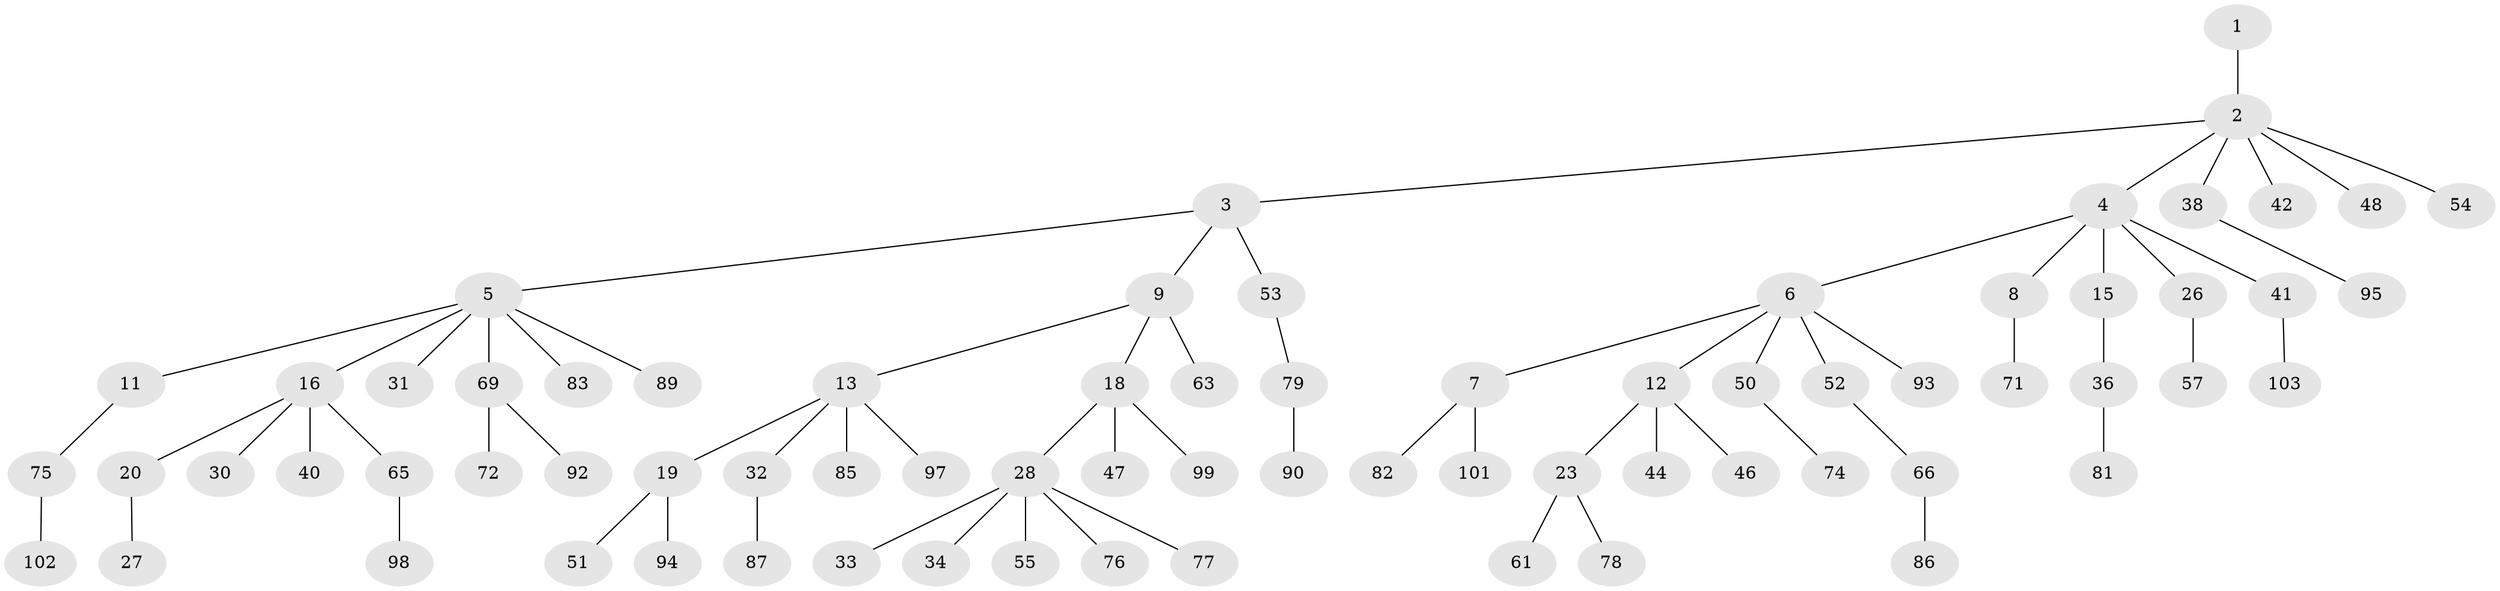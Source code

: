 // original degree distribution, {1: 0.5096153846153846, 7: 0.019230769230769232, 4: 0.038461538461538464, 5: 0.028846153846153848, 3: 0.15384615384615385, 2: 0.23076923076923078, 6: 0.019230769230769232}
// Generated by graph-tools (version 1.1) at 2025/11/02/27/25 16:11:27]
// undirected, 73 vertices, 72 edges
graph export_dot {
graph [start="1"]
  node [color=gray90,style=filled];
  1;
  2 [super="+25"];
  3;
  4 [super="+14"];
  5 [super="+45"];
  6 [super="+35"];
  7 [super="+58"];
  8;
  9 [super="+10"];
  11 [super="+29"];
  12 [super="+21"];
  13 [super="+56"];
  15 [super="+17"];
  16 [super="+22"];
  18 [super="+91"];
  19 [super="+43"];
  20 [super="+24"];
  23;
  26 [super="+67"];
  27;
  28 [super="+39"];
  30;
  31;
  32 [super="+62"];
  33;
  34;
  36 [super="+37"];
  38 [super="+49"];
  40;
  41 [super="+59"];
  42 [super="+64"];
  44;
  46;
  47;
  48;
  50;
  51;
  52 [super="+60"];
  53 [super="+68"];
  54;
  55;
  57;
  61 [super="+84"];
  63;
  65 [super="+104"];
  66 [super="+70"];
  69 [super="+88"];
  71 [super="+73"];
  72;
  74;
  75;
  76 [super="+96"];
  77;
  78;
  79 [super="+80"];
  81;
  82;
  83 [super="+100"];
  85;
  86;
  87;
  89;
  90;
  92;
  93;
  94;
  95;
  97;
  98;
  99;
  101;
  102;
  103;
  1 -- 2;
  2 -- 3;
  2 -- 4;
  2 -- 42;
  2 -- 48;
  2 -- 54;
  2 -- 38;
  3 -- 5;
  3 -- 9;
  3 -- 53;
  4 -- 6;
  4 -- 8;
  4 -- 15;
  4 -- 41;
  4 -- 26;
  5 -- 11;
  5 -- 16;
  5 -- 31;
  5 -- 83;
  5 -- 89;
  5 -- 69;
  6 -- 7;
  6 -- 12;
  6 -- 50;
  6 -- 52;
  6 -- 93;
  7 -- 82;
  7 -- 101;
  8 -- 71;
  9 -- 63;
  9 -- 18;
  9 -- 13;
  11 -- 75;
  12 -- 46;
  12 -- 44;
  12 -- 23;
  13 -- 19;
  13 -- 32;
  13 -- 97;
  13 -- 85;
  15 -- 36;
  16 -- 20;
  16 -- 30;
  16 -- 40;
  16 -- 65;
  18 -- 28;
  18 -- 47;
  18 -- 99;
  19 -- 51;
  19 -- 94;
  20 -- 27;
  23 -- 61;
  23 -- 78;
  26 -- 57;
  28 -- 33;
  28 -- 34;
  28 -- 55;
  28 -- 77;
  28 -- 76;
  32 -- 87;
  36 -- 81;
  38 -- 95;
  41 -- 103;
  50 -- 74;
  52 -- 66;
  53 -- 79;
  65 -- 98;
  66 -- 86;
  69 -- 72;
  69 -- 92;
  75 -- 102;
  79 -- 90;
}
